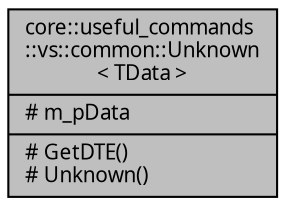 digraph "core::useful_commands::vs::common::Unknown&lt; TData &gt;"
{
 // INTERACTIVE_SVG=YES
  edge [fontname="Verdana",fontsize="10",labelfontname="Verdana",labelfontsize="10"];
  node [fontname="Verdana",fontsize="10",shape=record];
  Node1 [label="{core::useful_commands\l::vs::common::Unknown\l\< TData \>\n|# m_pData\l|# GetDTE()\l# Unknown()\l}",height=0.2,width=0.4,color="black", fillcolor="grey75", style="filled", fontcolor="black"];
}
